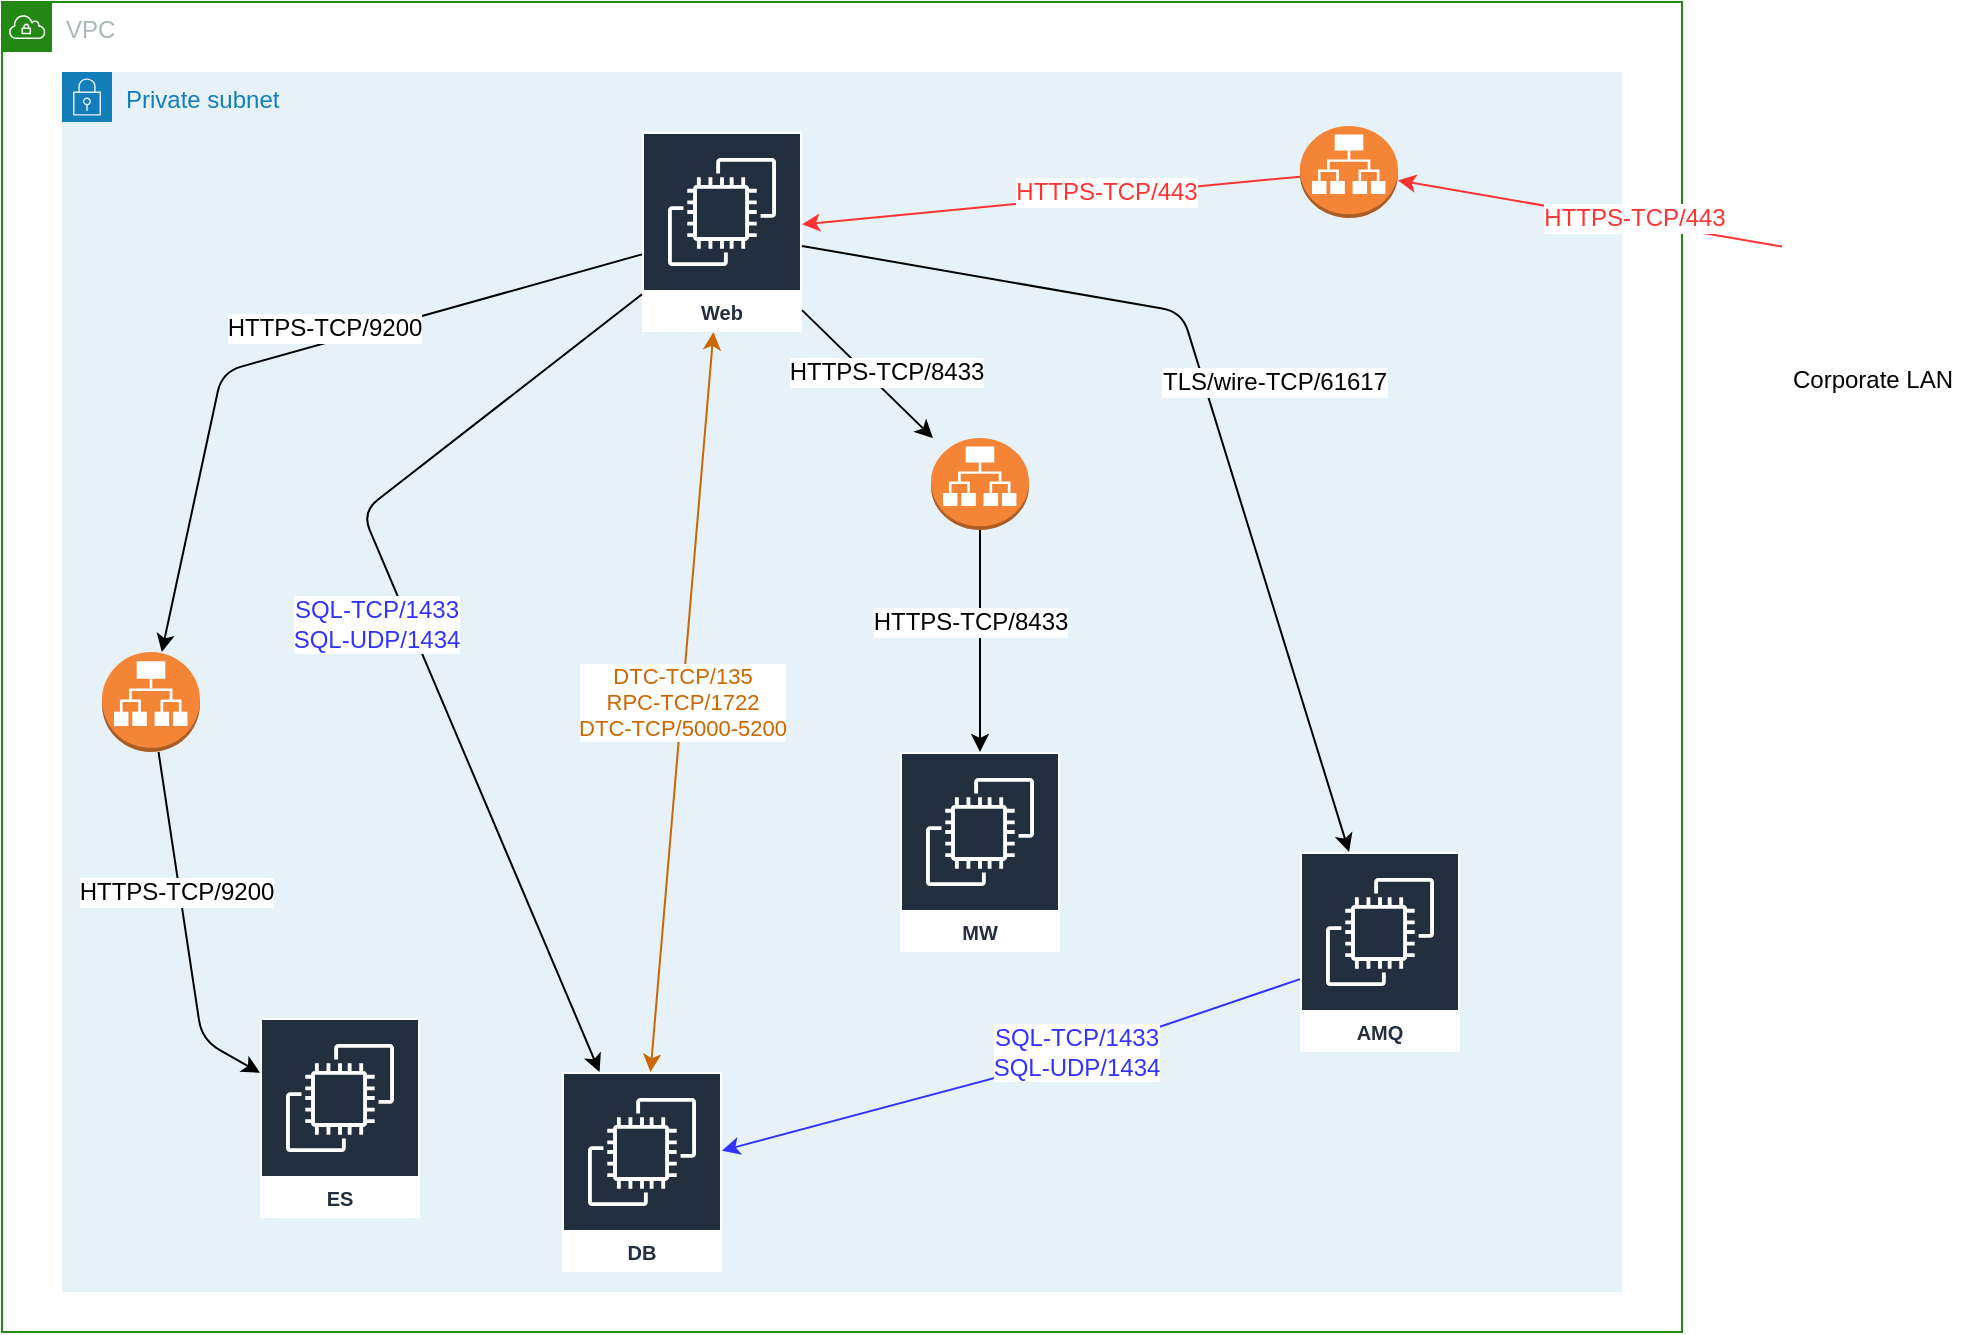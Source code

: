 <mxfile pages="2" version="11.2.8" type="github"><diagram id="dRS4VHi0qS8D-s1i1Lew" name="App"><mxGraphModel dx="1426" dy="745" grid="1" gridSize="10" guides="1" tooltips="1" connect="1" arrows="1" fold="1" page="1" pageScale="1" pageWidth="1169" pageHeight="827" math="0" shadow="0"><root><mxCell id="0"/><mxCell id="1" parent="0"/><mxCell id="dWlQNs1ye27g0ljn9AUT-1" value="VPC" style="points=[[0,0],[0.25,0],[0.5,0],[0.75,0],[1,0],[1,0.25],[1,0.5],[1,0.75],[1,1],[0.75,1],[0.5,1],[0.25,1],[0,1],[0,0.75],[0,0.5],[0,0.25]];outlineConnect=0;gradientColor=none;html=1;whiteSpace=wrap;fontSize=12;fontStyle=0;shape=mxgraph.aws4.group;grIcon=mxgraph.aws4.group_vpc;strokeColor=#248814;fillColor=none;verticalAlign=top;align=left;spacingLeft=30;fontColor=#AAB7B8;dashed=0;" vertex="1" parent="1"><mxGeometry x="100" y="35" width="840" height="665" as="geometry"/></mxCell><mxCell id="dWlQNs1ye27g0ljn9AUT-2" value="Private subnet" style="points=[[0,0],[0.25,0],[0.5,0],[0.75,0],[1,0],[1,0.25],[1,0.5],[1,0.75],[1,1],[0.75,1],[0.5,1],[0.25,1],[0,1],[0,0.75],[0,0.5],[0,0.25]];outlineConnect=0;gradientColor=none;html=1;whiteSpace=wrap;fontSize=12;fontStyle=0;shape=mxgraph.aws4.group;grIcon=mxgraph.aws4.group_security_group;grStroke=0;strokeColor=#147EBA;fillColor=#E6F2F8;verticalAlign=top;align=left;spacingLeft=30;fontColor=#147EBA;dashed=0;" vertex="1" parent="1"><mxGeometry x="130" y="70" width="780" height="610" as="geometry"/></mxCell><mxCell id="dWlQNs1ye27g0ljn9AUT-3" value="Web" style="outlineConnect=0;fontColor=#232F3E;gradientColor=none;strokeColor=#ffffff;fillColor=#232F3E;dashed=0;verticalLabelPosition=middle;verticalAlign=bottom;align=center;html=1;whiteSpace=wrap;fontSize=10;fontStyle=1;spacing=3;shape=mxgraph.aws4.productIcon;prIcon=mxgraph.aws4.ec2;" vertex="1" parent="1"><mxGeometry x="420" y="100" width="80" height="100" as="geometry"/></mxCell><mxCell id="dWlQNs1ye27g0ljn9AUT-5" value="ES" style="outlineConnect=0;fontColor=#232F3E;gradientColor=none;strokeColor=#ffffff;fillColor=#232F3E;dashed=0;verticalLabelPosition=middle;verticalAlign=bottom;align=center;html=1;whiteSpace=wrap;fontSize=10;fontStyle=1;spacing=3;shape=mxgraph.aws4.productIcon;prIcon=mxgraph.aws4.ec2;" vertex="1" parent="1"><mxGeometry x="229" y="543" width="80" height="100" as="geometry"/></mxCell><mxCell id="dWlQNs1ye27g0ljn9AUT-6" value="DB" style="outlineConnect=0;fontColor=#232F3E;gradientColor=none;strokeColor=#ffffff;fillColor=#232F3E;dashed=0;verticalLabelPosition=middle;verticalAlign=bottom;align=center;html=1;whiteSpace=wrap;fontSize=10;fontStyle=1;spacing=3;shape=mxgraph.aws4.productIcon;prIcon=mxgraph.aws4.ec2;" vertex="1" parent="1"><mxGeometry x="380" y="570" width="80" height="100" as="geometry"/></mxCell><mxCell id="dWlQNs1ye27g0ljn9AUT-10" value="" style="endArrow=classic;html=1;rounded=1;strokeColor=#000000;" edge="1" parent="1" source="epw4oejlxElxMZaZu6CS-4" target="dWlQNs1ye27g0ljn9AUT-5"><mxGeometry width="50" height="50" relative="1" as="geometry"><mxPoint x="50" y="544" as="sourcePoint"/><mxPoint x="500" y="164" as="targetPoint"/><Array as="points"><mxPoint x="200" y="554"/></Array></mxGeometry></mxCell><mxCell id="dWlQNs1ye27g0ljn9AUT-13" value="HTTPS-TCP/9200" style="text;html=1;resizable=0;points=[];align=center;verticalAlign=middle;labelBackgroundColor=#ffffff;" vertex="1" connectable="0" parent="dWlQNs1ye27g0ljn9AUT-10"><mxGeometry x="-0.219" y="-2" relative="1" as="geometry"><mxPoint as="offset"/></mxGeometry></mxCell><mxCell id="dWlQNs1ye27g0ljn9AUT-15" value="" style="endArrow=classic;html=1;strokeColor=#3333FF;" edge="1" parent="1" source="dWlQNs1ye27g0ljn9AUT-7" target="dWlQNs1ye27g0ljn9AUT-6"><mxGeometry width="50" height="50" relative="1" as="geometry"><mxPoint x="327.462" y="400" as="sourcePoint"/><mxPoint x="290.538" y="560" as="targetPoint"/><Array as="points"><mxPoint x="630" y="564"/></Array></mxGeometry></mxCell><mxCell id="dWlQNs1ye27g0ljn9AUT-16" value="&lt;font color=&quot;#3333ff&quot;&gt;SQL-TCP/1433&lt;br&gt;SQL-UDP/1434&lt;br&gt;&lt;/font&gt;" style="text;html=1;resizable=0;points=[];align=center;verticalAlign=middle;labelBackgroundColor=#ffffff;" vertex="1" connectable="0" parent="dWlQNs1ye27g0ljn9AUT-15"><mxGeometry x="-0.219" y="-2" relative="1" as="geometry"><mxPoint as="offset"/></mxGeometry></mxCell><mxCell id="dWlQNs1ye27g0ljn9AUT-39" value="" style="endArrow=classic;html=1;" edge="1" parent="1" source="dWlQNs1ye27g0ljn9AUT-3" target="dWlQNs1ye27g0ljn9AUT-7"><mxGeometry width="50" height="50" relative="1" as="geometry"><mxPoint x="270" y="307.778" as="sourcePoint"/><mxPoint x="170" y="252.222" as="targetPoint"/><Array as="points"><mxPoint x="690" y="190"/></Array></mxGeometry></mxCell><mxCell id="dWlQNs1ye27g0ljn9AUT-40" value="TLS/wire-TCP/61617" style="text;html=1;resizable=0;points=[];align=center;verticalAlign=middle;labelBackgroundColor=#ffffff;" vertex="1" connectable="0" parent="dWlQNs1ye27g0ljn9AUT-39"><mxGeometry x="-0.219" y="-2" relative="1" as="geometry"><mxPoint x="53.5" y="34" as="offset"/></mxGeometry></mxCell><mxCell id="dWlQNs1ye27g0ljn9AUT-41" value="" style="endArrow=classic;html=1;" edge="1" parent="1" source="dWlQNs1ye27g0ljn9AUT-3" target="dWlQNs1ye27g0ljn9AUT-6"><mxGeometry width="50" height="50" relative="1" as="geometry"><mxPoint x="270" y="307.778" as="sourcePoint"/><mxPoint x="170" y="252.222" as="targetPoint"/><Array as="points"><mxPoint x="280" y="290"/></Array></mxGeometry></mxCell><mxCell id="dWlQNs1ye27g0ljn9AUT-42" value="&lt;span style=&quot;color: rgb(51 , 51 , 255)&quot;&gt;SQL-TCP/1433&lt;/span&gt;&lt;br style=&quot;color: rgb(51 , 51 , 255)&quot;&gt;&lt;span style=&quot;color: rgb(51 , 51 , 255)&quot;&gt;SQL-UDP/1434&lt;/span&gt;" style="text;html=1;resizable=0;points=[];align=center;verticalAlign=middle;labelBackgroundColor=#ffffff;" vertex="1" connectable="0" parent="dWlQNs1ye27g0ljn9AUT-41"><mxGeometry x="-0.219" y="-2" relative="1" as="geometry"><mxPoint x="4.5" y="45.5" as="offset"/></mxGeometry></mxCell><mxCell id="dWlQNs1ye27g0ljn9AUT-43" value="&lt;font color=&quot;#cc6600&quot;&gt;DTC-TCP/135&lt;br&gt;RPC-TCP/1722&lt;br&gt;DTC-TCP/5000-5200&lt;/font&gt;" style="endArrow=classic;startArrow=classic;html=1;strokeColor=#CC6600;" edge="1" parent="1" source="dWlQNs1ye27g0ljn9AUT-3" target="dWlQNs1ye27g0ljn9AUT-6"><mxGeometry width="50" height="50" relative="1" as="geometry"><mxPoint x="385" y="320" as="sourcePoint"/><mxPoint x="435" y="270" as="targetPoint"/></mxGeometry></mxCell><mxCell id="dWlQNs1ye27g0ljn9AUT-44" value="" style="endArrow=classic;html=1;strokeColor=#FF3333;" edge="1" parent="1" source="epw4oejlxElxMZaZu6CS-12" target="dWlQNs1ye27g0ljn9AUT-3"><mxGeometry width="50" height="50" relative="1" as="geometry"><mxPoint x="750" y="70" as="sourcePoint"/><mxPoint x="610" y="487.5" as="targetPoint"/></mxGeometry></mxCell><mxCell id="dWlQNs1ye27g0ljn9AUT-45" value="&lt;font color=&quot;#ff3333&quot;&gt;HTTPS-TCP/443&lt;/font&gt;" style="text;html=1;resizable=0;points=[];align=center;verticalAlign=middle;labelBackgroundColor=#ffffff;" vertex="1" connectable="0" parent="dWlQNs1ye27g0ljn9AUT-44"><mxGeometry x="-0.219" y="-2" relative="1" as="geometry"><mxPoint as="offset"/></mxGeometry></mxCell><mxCell id="dWlQNs1ye27g0ljn9AUT-47" value="Corporate LAN&lt;br&gt;" style="shape=image;html=1;verticalAlign=top;verticalLabelPosition=bottom;labelBackgroundColor=#ffffff;imageAspect=0;aspect=fixed;image=https://cdn3.iconfinder.com/data/icons/glypho-free/64/laptop-128.png" vertex="1" parent="1"><mxGeometry x="990" y="120" width="90" height="90" as="geometry"/></mxCell><mxCell id="dWlQNs1ye27g0ljn9AUT-7" value="AMQ" style="outlineConnect=0;fontColor=#232F3E;gradientColor=none;strokeColor=#ffffff;fillColor=#232F3E;dashed=0;verticalLabelPosition=middle;verticalAlign=bottom;align=center;html=1;whiteSpace=wrap;fontSize=10;fontStyle=1;spacing=3;shape=mxgraph.aws4.productIcon;prIcon=mxgraph.aws4.ec2;" vertex="1" parent="1"><mxGeometry x="749" y="460" width="80" height="100" as="geometry"/></mxCell><mxCell id="dWlQNs1ye27g0ljn9AUT-4" value="MW" style="outlineConnect=0;fontColor=#232F3E;gradientColor=none;strokeColor=#ffffff;fillColor=#232F3E;dashed=0;verticalLabelPosition=middle;verticalAlign=bottom;align=center;html=1;whiteSpace=wrap;fontSize=10;fontStyle=1;spacing=3;shape=mxgraph.aws4.productIcon;prIcon=mxgraph.aws4.ec2;" vertex="1" parent="1"><mxGeometry x="549" y="410" width="80" height="100" as="geometry"/></mxCell><mxCell id="dWlQNs1ye27g0ljn9AUT-55" value="" style="endArrow=classic;html=1;" edge="1" parent="1" source="dWlQNs1ye27g0ljn9AUT-3" target="epw4oejlxElxMZaZu6CS-1"><mxGeometry width="50" height="50" relative="1" as="geometry"><mxPoint x="390" y="150" as="sourcePoint"/><mxPoint x="590" y="300" as="targetPoint"/></mxGeometry></mxCell><mxCell id="dWlQNs1ye27g0ljn9AUT-56" value="HTTPS-TCP/8433" style="text;html=1;resizable=0;points=[];align=center;verticalAlign=middle;labelBackgroundColor=#ffffff;" vertex="1" connectable="0" parent="dWlQNs1ye27g0ljn9AUT-55"><mxGeometry x="-0.219" y="-2" relative="1" as="geometry"><mxPoint x="17.5" y="4" as="offset"/></mxGeometry></mxCell><mxCell id="epw4oejlxElxMZaZu6CS-1" value="" style="outlineConnect=0;dashed=0;verticalLabelPosition=bottom;verticalAlign=top;align=center;html=1;shape=mxgraph.aws3.application_load_balancer;fillColor=#F58536;gradientColor=none;" vertex="1" parent="1"><mxGeometry x="564.5" y="253" width="49" height="46" as="geometry"/></mxCell><mxCell id="epw4oejlxElxMZaZu6CS-4" value="" style="outlineConnect=0;dashed=0;verticalLabelPosition=bottom;verticalAlign=top;align=center;html=1;shape=mxgraph.aws3.application_load_balancer;fillColor=#F58536;gradientColor=none;" vertex="1" parent="1"><mxGeometry x="150" y="360" width="49" height="50" as="geometry"/></mxCell><mxCell id="epw4oejlxElxMZaZu6CS-5" value="" style="endArrow=classic;html=1;" edge="1" parent="1" source="dWlQNs1ye27g0ljn9AUT-3" target="epw4oejlxElxMZaZu6CS-4"><mxGeometry width="50" height="50" relative="1" as="geometry"><mxPoint x="420" y="169.31" as="sourcePoint"/><mxPoint x="253.816" y="566" as="targetPoint"/><Array as="points"><mxPoint x="210" y="220"/></Array></mxGeometry></mxCell><mxCell id="epw4oejlxElxMZaZu6CS-6" value="HTTPS-TCP/9200" style="text;html=1;resizable=0;points=[];align=center;verticalAlign=middle;labelBackgroundColor=#ffffff;" vertex="1" connectable="0" parent="epw4oejlxElxMZaZu6CS-5"><mxGeometry x="-0.219" y="-2" relative="1" as="geometry"><mxPoint x="-23" y="0.5" as="offset"/></mxGeometry></mxCell><mxCell id="epw4oejlxElxMZaZu6CS-7" value="" style="endArrow=classic;html=1;" edge="1" parent="1" source="epw4oejlxElxMZaZu6CS-1" target="dWlQNs1ye27g0ljn9AUT-4"><mxGeometry width="50" height="50" relative="1" as="geometry"><mxPoint x="584.5" y="330" as="sourcePoint"/><mxPoint x="570" y="290.305" as="targetPoint"/></mxGeometry></mxCell><mxCell id="epw4oejlxElxMZaZu6CS-8" value="HTTPS-TCP/8433" style="text;html=1;resizable=0;points=[];align=center;verticalAlign=middle;labelBackgroundColor=#ffffff;" vertex="1" connectable="0" parent="epw4oejlxElxMZaZu6CS-7"><mxGeometry x="-0.219" y="-2" relative="1" as="geometry"><mxPoint x="-3.5" y="2" as="offset"/></mxGeometry></mxCell><mxCell id="epw4oejlxElxMZaZu6CS-12" value="" style="outlineConnect=0;dashed=0;verticalLabelPosition=bottom;verticalAlign=top;align=center;html=1;shape=mxgraph.aws3.application_load_balancer;fillColor=#F58536;gradientColor=none;" vertex="1" parent="1"><mxGeometry x="749" y="97" width="49" height="46" as="geometry"/></mxCell><mxCell id="epw4oejlxElxMZaZu6CS-13" value="" style="endArrow=classic;html=1;strokeColor=#FF3333;" edge="1" parent="1" source="dWlQNs1ye27g0ljn9AUT-47" target="epw4oejlxElxMZaZu6CS-12"><mxGeometry width="50" height="50" relative="1" as="geometry"><mxPoint x="1010" y="71.429" as="sourcePoint"/><mxPoint x="500" y="144.286" as="targetPoint"/></mxGeometry></mxCell><mxCell id="epw4oejlxElxMZaZu6CS-14" value="&lt;font color=&quot;#ff3333&quot;&gt;HTTPS-TCP/443&lt;/font&gt;" style="text;html=1;resizable=0;points=[];align=center;verticalAlign=middle;labelBackgroundColor=#ffffff;" vertex="1" connectable="0" parent="epw4oejlxElxMZaZu6CS-13"><mxGeometry x="-0.219" y="-2" relative="1" as="geometry"><mxPoint as="offset"/></mxGeometry></mxCell></root></mxGraphModel></diagram><diagram name="Remote Access" id="GcjjN-Wh7Ygm07m83CtW"><mxGraphModel dx="1426" dy="745" grid="1" gridSize="10" guides="1" tooltips="1" connect="1" arrows="1" fold="1" page="1" pageScale="1" pageWidth="1169" pageHeight="827" math="0" shadow="0"><root><mxCell id="cBY5UmZYdM_u6P0HLQEU-0"/><mxCell id="cBY5UmZYdM_u6P0HLQEU-1" parent="cBY5UmZYdM_u6P0HLQEU-0"/><mxCell id="cBY5UmZYdM_u6P0HLQEU-4" value="Web" style="outlineConnect=0;fontColor=#232F3E;gradientColor=none;strokeColor=#ffffff;fillColor=#232F3E;dashed=0;verticalLabelPosition=middle;verticalAlign=bottom;align=center;html=1;whiteSpace=wrap;fontSize=10;fontStyle=1;spacing=3;shape=mxgraph.aws4.productIcon;prIcon=mxgraph.aws4.ec2;" vertex="1" parent="cBY5UmZYdM_u6P0HLQEU-1"><mxGeometry x="245" y="110" width="80" height="100" as="geometry"/></mxCell><mxCell id="cBY5UmZYdM_u6P0HLQEU-5" value="ES" style="outlineConnect=0;fontColor=#232F3E;gradientColor=none;strokeColor=#ffffff;fillColor=#232F3E;dashed=0;verticalLabelPosition=middle;verticalAlign=bottom;align=center;html=1;whiteSpace=wrap;fontSize=10;fontStyle=1;spacing=3;shape=mxgraph.aws4.productIcon;prIcon=mxgraph.aws4.ec2;" vertex="1" parent="cBY5UmZYdM_u6P0HLQEU-1"><mxGeometry x="544" y="640" width="80" height="100" as="geometry"/></mxCell><mxCell id="cBY5UmZYdM_u6P0HLQEU-6" value="DB" style="outlineConnect=0;fontColor=#232F3E;gradientColor=none;strokeColor=#ffffff;fillColor=#232F3E;dashed=0;verticalLabelPosition=middle;verticalAlign=bottom;align=center;html=1;whiteSpace=wrap;fontSize=10;fontStyle=1;spacing=3;shape=mxgraph.aws4.productIcon;prIcon=mxgraph.aws4.ec2;" vertex="1" parent="cBY5UmZYdM_u6P0HLQEU-1"><mxGeometry x="390" y="210" width="80" height="100" as="geometry"/></mxCell><mxCell id="cBY5UmZYdM_u6P0HLQEU-12" value="&lt;font color=&quot;#00cc00&quot;&gt;Guacamole&lt;/font&gt;" style="shape=image;html=1;verticalAlign=top;verticalLabelPosition=bottom;labelBackgroundColor=#ffffff;imageAspect=0;aspect=fixed;image=https://cdn3.iconfinder.com/data/icons/food-set-3/91/Food_C230-128.png" vertex="1" parent="cBY5UmZYdM_u6P0HLQEU-1"><mxGeometry x="210" y="550" width="70" height="70" as="geometry"/></mxCell><mxCell id="cBY5UmZYdM_u6P0HLQEU-13" value="" style="endArrow=classic;html=1;strokeColor=#00CC00;" edge="1" parent="cBY5UmZYdM_u6P0HLQEU-1" source="cBY5UmZYdM_u6P0HLQEU-12" target="cBY5UmZYdM_u6P0HLQEU-4"><mxGeometry width="50" height="50" relative="1" as="geometry"><mxPoint x="554" y="367.687" as="sourcePoint"/><mxPoint x="340" y="462.313" as="targetPoint"/></mxGeometry></mxCell><mxCell id="cBY5UmZYdM_u6P0HLQEU-14" value="&lt;font color=&quot;#00cc00&quot;&gt;3389&lt;/font&gt;" style="text;html=1;resizable=0;points=[];align=center;verticalAlign=middle;labelBackgroundColor=#ffffff;" vertex="1" connectable="0" parent="cBY5UmZYdM_u6P0HLQEU-13"><mxGeometry x="-0.219" y="-2" relative="1" as="geometry"><mxPoint as="offset"/></mxGeometry></mxCell><mxCell id="cBY5UmZYdM_u6P0HLQEU-17" value="" style="endArrow=classic;html=1;strokeColor=#3333FF;" edge="1" parent="cBY5UmZYdM_u6P0HLQEU-1" source="spBEh5AQ5APMUCrmoQ5O-0" target="cBY5UmZYdM_u6P0HLQEU-37"><mxGeometry width="50" height="50" relative="1" as="geometry"><mxPoint x="910" y="545.628" as="sourcePoint"/><mxPoint x="558.462" y="560" as="targetPoint"/></mxGeometry></mxCell><mxCell id="cBY5UmZYdM_u6P0HLQEU-18" value="&lt;font color=&quot;#3333ff&quot;&gt;8162&lt;/font&gt;" style="text;html=1;resizable=0;points=[];align=center;verticalAlign=middle;labelBackgroundColor=#ffffff;" vertex="1" connectable="0" parent="cBY5UmZYdM_u6P0HLQEU-17"><mxGeometry x="-0.219" y="-2" relative="1" as="geometry"><mxPoint as="offset"/></mxGeometry></mxCell><mxCell id="cBY5UmZYdM_u6P0HLQEU-19" value="" style="endArrow=classic;html=1;strokeColor=#00CC00;" edge="1" parent="cBY5UmZYdM_u6P0HLQEU-1" source="cBY5UmZYdM_u6P0HLQEU-12" target="cBY5UmZYdM_u6P0HLQEU-6"><mxGeometry width="50" height="50" relative="1" as="geometry"><mxPoint x="244.609" y="635" as="sourcePoint"/><mxPoint x="174.844" y="400" as="targetPoint"/></mxGeometry></mxCell><mxCell id="cBY5UmZYdM_u6P0HLQEU-20" value="&lt;font color=&quot;#00cc00&quot;&gt;3389&lt;/font&gt;" style="text;html=1;resizable=0;points=[];align=center;verticalAlign=middle;labelBackgroundColor=#ffffff;" vertex="1" connectable="0" parent="cBY5UmZYdM_u6P0HLQEU-19"><mxGeometry x="-0.219" y="-2" relative="1" as="geometry"><mxPoint as="offset"/></mxGeometry></mxCell><mxCell id="cBY5UmZYdM_u6P0HLQEU-21" value="" style="endArrow=classic;html=1;strokeColor=#00CC00;" edge="1" parent="cBY5UmZYdM_u6P0HLQEU-1" source="cBY5UmZYdM_u6P0HLQEU-12" target="cBY5UmZYdM_u6P0HLQEU-5"><mxGeometry width="50" height="50" relative="1" as="geometry"><mxPoint x="290" y="666.789" as="sourcePoint"/><mxPoint x="760" y="623.67" as="targetPoint"/></mxGeometry></mxCell><mxCell id="cBY5UmZYdM_u6P0HLQEU-22" value="&lt;font color=&quot;#00cc00&quot;&gt;22&lt;/font&gt;" style="text;html=1;resizable=0;points=[];align=center;verticalAlign=middle;labelBackgroundColor=#ffffff;" vertex="1" connectable="0" parent="cBY5UmZYdM_u6P0HLQEU-21"><mxGeometry x="-0.219" y="-2" relative="1" as="geometry"><mxPoint as="offset"/></mxGeometry></mxCell><mxCell id="cBY5UmZYdM_u6P0HLQEU-23" value="" style="endArrow=classic;html=1;strokeColor=#00CC00;" edge="1" parent="cBY5UmZYdM_u6P0HLQEU-1" source="cBY5UmZYdM_u6P0HLQEU-12" target="spBEh5AQ5APMUCrmoQ5O-0"><mxGeometry width="50" height="50" relative="1" as="geometry"><mxPoint x="263.289" y="635" as="sourcePoint"/><mxPoint x="910" y="551.986" as="targetPoint"/></mxGeometry></mxCell><mxCell id="cBY5UmZYdM_u6P0HLQEU-24" value="&lt;font color=&quot;#00cc00&quot;&gt;3389&lt;/font&gt;" style="text;html=1;resizable=0;points=[];align=center;verticalAlign=middle;labelBackgroundColor=#ffffff;" vertex="1" connectable="0" parent="cBY5UmZYdM_u6P0HLQEU-23"><mxGeometry x="-0.219" y="-2" relative="1" as="geometry"><mxPoint as="offset"/></mxGeometry></mxCell><mxCell id="cBY5UmZYdM_u6P0HLQEU-25" value="" style="endArrow=classic;html=1;strokeColor=#00CC00;" edge="1" parent="cBY5UmZYdM_u6P0HLQEU-1" source="cBY5UmZYdM_u6P0HLQEU-12" target="cBY5UmZYdM_u6P0HLQEU-37"><mxGeometry width="50" height="50" relative="1" as="geometry"><mxPoint x="290" y="636.962" as="sourcePoint"/><mxPoint x="554" y="387.758" as="targetPoint"/></mxGeometry></mxCell><mxCell id="cBY5UmZYdM_u6P0HLQEU-26" value="&lt;font color=&quot;#00cc00&quot;&gt;22&lt;/font&gt;" style="text;html=1;resizable=0;points=[];align=center;verticalAlign=middle;labelBackgroundColor=#ffffff;" vertex="1" connectable="0" parent="cBY5UmZYdM_u6P0HLQEU-25"><mxGeometry x="-0.219" y="-2" relative="1" as="geometry"><mxPoint as="offset"/></mxGeometry></mxCell><mxCell id="cBY5UmZYdM_u6P0HLQEU-27" value="" style="endArrow=classic;html=1;strokeColor=#00CC00;" edge="1" parent="cBY5UmZYdM_u6P0HLQEU-1" source="cBY5UmZYdM_u6P0HLQEU-12" target="cBY5UmZYdM_u6P0HLQEU-40"><mxGeometry width="50" height="50" relative="1" as="geometry"><mxPoint x="290" y="649.412" as="sourcePoint"/><mxPoint x="810" y="343.529" as="targetPoint"/></mxGeometry></mxCell><mxCell id="cBY5UmZYdM_u6P0HLQEU-28" value="&lt;font color=&quot;#00cc00&quot;&gt;22&lt;/font&gt;" style="text;html=1;resizable=0;points=[];align=center;verticalAlign=middle;labelBackgroundColor=#ffffff;" vertex="1" connectable="0" parent="cBY5UmZYdM_u6P0HLQEU-27"><mxGeometry x="-0.219" y="-2" relative="1" as="geometry"><mxPoint as="offset"/></mxGeometry></mxCell><mxCell id="cBY5UmZYdM_u6P0HLQEU-34" value="" style="endArrow=classic;html=1;strokeColor=#FF3333;" edge="1" parent="cBY5UmZYdM_u6P0HLQEU-1" target="cBY5UmZYdM_u6P0HLQEU-4" source="cBY5UmZYdM_u6P0HLQEU-36"><mxGeometry width="50" height="50" relative="1" as="geometry"><mxPoint x="750" y="70" as="sourcePoint"/><mxPoint x="610" y="487.5" as="targetPoint"/></mxGeometry></mxCell><mxCell id="cBY5UmZYdM_u6P0HLQEU-35" value="&lt;font color=&quot;#ff3333&quot;&gt;443&lt;/font&gt;" style="text;html=1;resizable=0;points=[];align=center;verticalAlign=middle;labelBackgroundColor=#ffffff;" vertex="1" connectable="0" parent="cBY5UmZYdM_u6P0HLQEU-34"><mxGeometry x="-0.219" y="-2" relative="1" as="geometry"><mxPoint as="offset"/></mxGeometry></mxCell><mxCell id="cBY5UmZYdM_u6P0HLQEU-37" value="AMQ" style="outlineConnect=0;fontColor=#232F3E;gradientColor=none;strokeColor=#ffffff;fillColor=#232F3E;dashed=0;verticalLabelPosition=middle;verticalAlign=bottom;align=center;html=1;whiteSpace=wrap;fontSize=10;fontStyle=1;spacing=3;shape=mxgraph.aws4.productIcon;prIcon=mxgraph.aws4.ec2;" vertex="1" parent="cBY5UmZYdM_u6P0HLQEU-1"><mxGeometry x="544" y="460" width="80" height="100" as="geometry"/></mxCell><mxCell id="cBY5UmZYdM_u6P0HLQEU-40" value="MW" style="outlineConnect=0;fontColor=#232F3E;gradientColor=none;strokeColor=#ffffff;fillColor=#232F3E;dashed=0;verticalLabelPosition=middle;verticalAlign=bottom;align=center;html=1;whiteSpace=wrap;fontSize=10;fontStyle=1;spacing=3;shape=mxgraph.aws4.productIcon;prIcon=mxgraph.aws4.ec2;" vertex="1" parent="cBY5UmZYdM_u6P0HLQEU-1"><mxGeometry x="544" y="290" width="80" height="100" as="geometry"/></mxCell><mxCell id="vbNUWSghtv8v3ldsB_VJ-1" value="" style="endArrow=classic;html=1;strokeColor=#FF3333;" edge="1" parent="cBY5UmZYdM_u6P0HLQEU-1" source="cBY5UmZYdM_u6P0HLQEU-36" target="cBY5UmZYdM_u6P0HLQEU-12"><mxGeometry width="50" height="50" relative="1" as="geometry"><mxPoint x="760" y="80" as="sourcePoint"/><mxPoint x="390" y="116.098" as="targetPoint"/></mxGeometry></mxCell><mxCell id="vbNUWSghtv8v3ldsB_VJ-2" value="&lt;font color=&quot;#ff3333&quot;&gt;???&lt;/font&gt;" style="text;html=1;resizable=0;points=[];align=center;verticalAlign=middle;labelBackgroundColor=#ffffff;" vertex="1" connectable="0" parent="vbNUWSghtv8v3ldsB_VJ-1"><mxGeometry x="-0.219" y="-2" relative="1" as="geometry"><mxPoint as="offset"/></mxGeometry></mxCell><mxCell id="cBY5UmZYdM_u6P0HLQEU-36" value="Corporate LAN" style="shape=image;html=1;verticalAlign=top;verticalLabelPosition=bottom;labelBackgroundColor=#ffffff;imageAspect=0;aspect=fixed;image=https://cdn3.iconfinder.com/data/icons/glypho-free/64/laptop-128.png" vertex="1" parent="cBY5UmZYdM_u6P0HLQEU-1"><mxGeometry x="30" y="250" width="90" height="90" as="geometry"/></mxCell><mxCell id="spBEh5AQ5APMUCrmoQ5O-0" value="&lt;font color=&quot;#3333ff&quot;&gt;Windows&lt;br&gt;Bastion&lt;/font&gt;" style="shape=image;html=1;verticalAlign=top;verticalLabelPosition=bottom;labelBackgroundColor=#ffffff;imageAspect=0;aspect=fixed;image=https://cdn2.iconfinder.com/data/icons/architecture-interior/24/architecture-interior-08-128.png" vertex="1" parent="cBY5UmZYdM_u6P0HLQEU-1"><mxGeometry x="786" y="550" width="68" height="68" as="geometry"/></mxCell></root></mxGraphModel></diagram></mxfile>